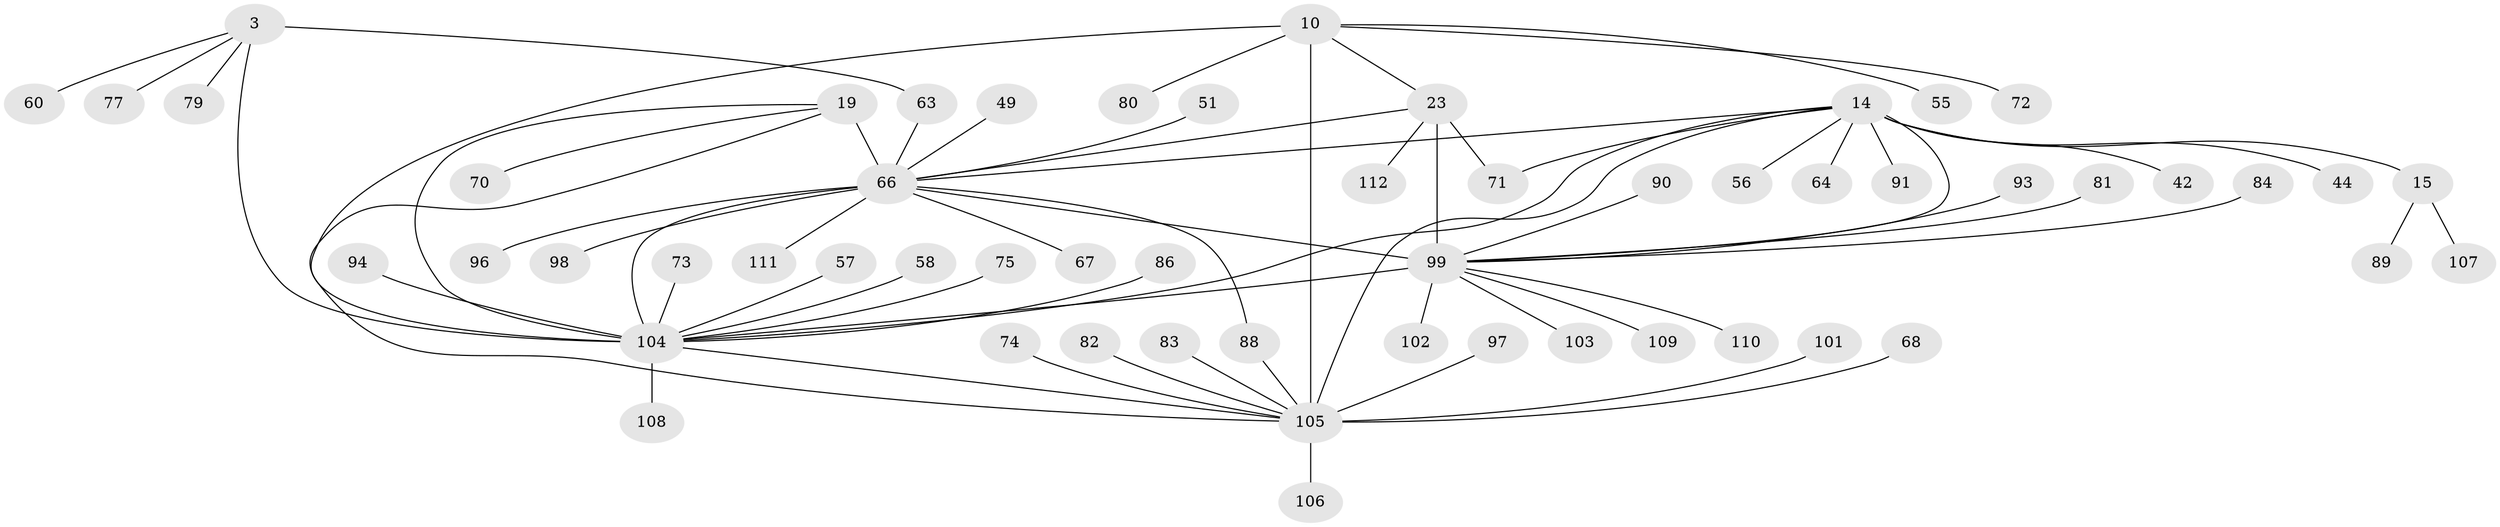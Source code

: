 // original degree distribution, {9: 0.03571428571428571, 8: 0.044642857142857144, 4: 0.026785714285714284, 11: 0.017857142857142856, 7: 0.03571428571428571, 13: 0.008928571428571428, 6: 0.026785714285714284, 5: 0.017857142857142856, 10: 0.017857142857142856, 2: 0.1875, 3: 0.03571428571428571, 1: 0.5446428571428571}
// Generated by graph-tools (version 1.1) at 2025/58/03/04/25 21:58:14]
// undirected, 56 vertices, 67 edges
graph export_dot {
graph [start="1"]
  node [color=gray90,style=filled];
  3 [super="+2"];
  10 [super="+6"];
  14 [super="+11+13"];
  15 [super="+12"];
  19 [super="+16"];
  23 [super="+21"];
  42;
  44;
  49;
  51;
  55;
  56;
  57;
  58;
  60 [super="+40"];
  63;
  64 [super="+38"];
  66 [super="+37+20+31+34"];
  67;
  68;
  70;
  71;
  72;
  73 [super="+41+53"];
  74;
  75;
  77;
  79;
  80;
  81;
  82;
  83;
  84;
  86;
  88;
  89 [super="+47"];
  90;
  91 [super="+45"];
  93;
  94;
  96 [super="+69"];
  97 [super="+78"];
  98 [super="+35"];
  99 [super="+25+24+87+28+29+43"];
  101;
  102 [super="+92"];
  103 [super="+85"];
  104 [super="+26+48"];
  105 [super="+95+65+30+59+61+62"];
  106;
  107 [super="+50"];
  108;
  109;
  110;
  111 [super="+100"];
  112 [super="+76"];
  3 -- 77;
  3 -- 79;
  3 -- 63;
  3 -- 60;
  3 -- 104 [weight=6];
  10 -- 80;
  10 -- 55;
  10 -- 72;
  10 -- 23;
  10 -- 105 [weight=6];
  10 -- 104;
  14 -- 15 [weight=6];
  14 -- 56;
  14 -- 42;
  14 -- 64;
  14 -- 66 [weight=3];
  14 -- 71;
  14 -- 91;
  14 -- 44;
  14 -- 105;
  14 -- 99;
  14 -- 104;
  15 -- 89;
  15 -- 107;
  19 -- 70;
  19 -- 104;
  19 -- 66 [weight=6];
  19 -- 105;
  23 -- 71;
  23 -- 112;
  23 -- 66;
  23 -- 99 [weight=6];
  49 -- 66;
  51 -- 66;
  57 -- 104;
  58 -- 104;
  63 -- 66;
  66 -- 67;
  66 -- 88;
  66 -- 96;
  66 -- 98;
  66 -- 111;
  66 -- 99;
  66 -- 104;
  68 -- 105;
  73 -- 104;
  74 -- 105;
  75 -- 104;
  81 -- 99;
  82 -- 105;
  83 -- 105;
  84 -- 99;
  86 -- 104;
  88 -- 105;
  90 -- 99;
  93 -- 99;
  94 -- 104;
  97 -- 105;
  99 -- 103;
  99 -- 102;
  99 -- 109;
  99 -- 110;
  99 -- 104 [weight=2];
  101 -- 105;
  104 -- 105 [weight=2];
  104 -- 108;
  105 -- 106;
}
